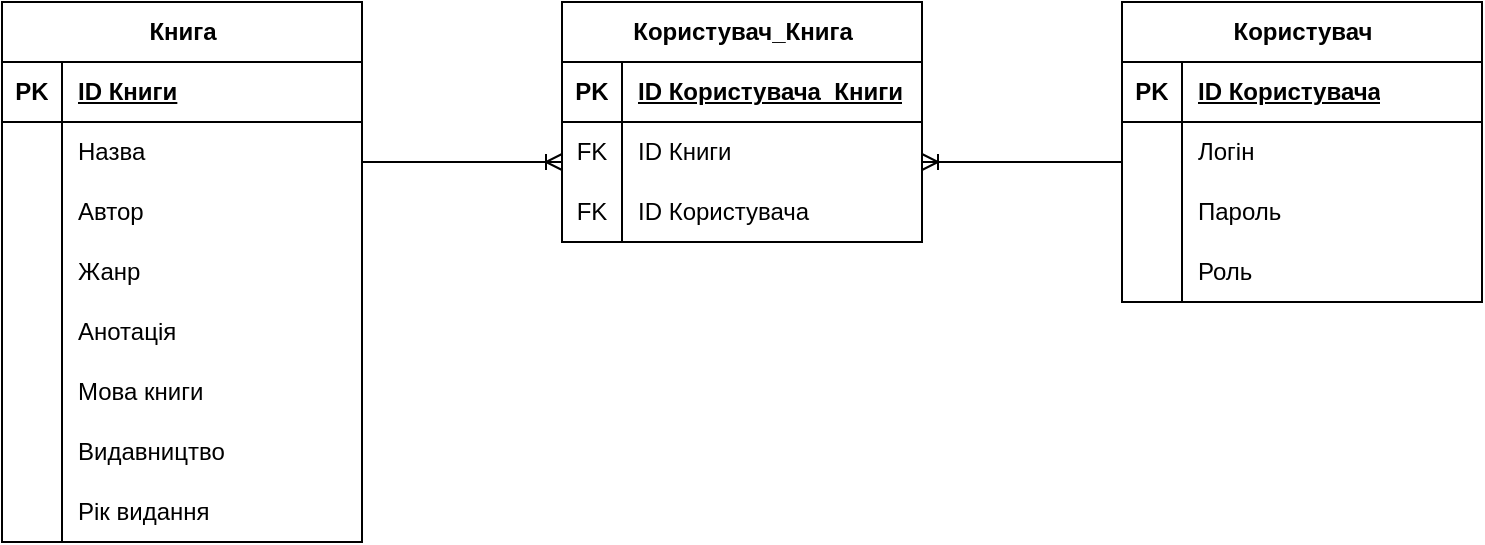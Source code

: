 <mxfile version="21.3.7" type="device">
  <diagram name="Страница 1" id="53UjpiT-v2YPeOCKvPAE">
    <mxGraphModel dx="989" dy="523" grid="1" gridSize="10" guides="1" tooltips="1" connect="1" arrows="1" fold="1" page="1" pageScale="1" pageWidth="827" pageHeight="1169" math="0" shadow="0">
      <root>
        <mxCell id="0" />
        <mxCell id="1" parent="0" />
        <mxCell id="Thn3NEF6VdxnTODKKR-g-1" value="Книга" style="shape=table;startSize=30;container=1;collapsible=1;childLayout=tableLayout;fixedRows=1;rowLines=0;fontStyle=1;align=center;resizeLast=1;html=1;" vertex="1" parent="1">
          <mxGeometry x="200" y="80" width="180" height="270" as="geometry" />
        </mxCell>
        <mxCell id="Thn3NEF6VdxnTODKKR-g-2" value="" style="shape=tableRow;horizontal=0;startSize=0;swimlaneHead=0;swimlaneBody=0;fillColor=none;collapsible=0;dropTarget=0;points=[[0,0.5],[1,0.5]];portConstraint=eastwest;top=0;left=0;right=0;bottom=1;" vertex="1" parent="Thn3NEF6VdxnTODKKR-g-1">
          <mxGeometry y="30" width="180" height="30" as="geometry" />
        </mxCell>
        <mxCell id="Thn3NEF6VdxnTODKKR-g-3" value="PK" style="shape=partialRectangle;connectable=0;fillColor=none;top=0;left=0;bottom=0;right=0;fontStyle=1;overflow=hidden;whiteSpace=wrap;html=1;" vertex="1" parent="Thn3NEF6VdxnTODKKR-g-2">
          <mxGeometry width="30" height="30" as="geometry">
            <mxRectangle width="30" height="30" as="alternateBounds" />
          </mxGeometry>
        </mxCell>
        <mxCell id="Thn3NEF6VdxnTODKKR-g-4" value="ID Книги" style="shape=partialRectangle;connectable=0;fillColor=none;top=0;left=0;bottom=0;right=0;align=left;spacingLeft=6;fontStyle=5;overflow=hidden;whiteSpace=wrap;html=1;" vertex="1" parent="Thn3NEF6VdxnTODKKR-g-2">
          <mxGeometry x="30" width="150" height="30" as="geometry">
            <mxRectangle width="150" height="30" as="alternateBounds" />
          </mxGeometry>
        </mxCell>
        <mxCell id="Thn3NEF6VdxnTODKKR-g-5" value="" style="shape=tableRow;horizontal=0;startSize=0;swimlaneHead=0;swimlaneBody=0;fillColor=none;collapsible=0;dropTarget=0;points=[[0,0.5],[1,0.5]];portConstraint=eastwest;top=0;left=0;right=0;bottom=0;" vertex="1" parent="Thn3NEF6VdxnTODKKR-g-1">
          <mxGeometry y="60" width="180" height="30" as="geometry" />
        </mxCell>
        <mxCell id="Thn3NEF6VdxnTODKKR-g-6" value="" style="shape=partialRectangle;connectable=0;fillColor=none;top=0;left=0;bottom=0;right=0;editable=1;overflow=hidden;whiteSpace=wrap;html=1;" vertex="1" parent="Thn3NEF6VdxnTODKKR-g-5">
          <mxGeometry width="30" height="30" as="geometry">
            <mxRectangle width="30" height="30" as="alternateBounds" />
          </mxGeometry>
        </mxCell>
        <mxCell id="Thn3NEF6VdxnTODKKR-g-7" value="Назва" style="shape=partialRectangle;connectable=0;fillColor=none;top=0;left=0;bottom=0;right=0;align=left;spacingLeft=6;overflow=hidden;whiteSpace=wrap;html=1;" vertex="1" parent="Thn3NEF6VdxnTODKKR-g-5">
          <mxGeometry x="30" width="150" height="30" as="geometry">
            <mxRectangle width="150" height="30" as="alternateBounds" />
          </mxGeometry>
        </mxCell>
        <mxCell id="Thn3NEF6VdxnTODKKR-g-52" value="" style="shape=tableRow;horizontal=0;startSize=0;swimlaneHead=0;swimlaneBody=0;fillColor=none;collapsible=0;dropTarget=0;points=[[0,0.5],[1,0.5]];portConstraint=eastwest;top=0;left=0;right=0;bottom=0;" vertex="1" parent="Thn3NEF6VdxnTODKKR-g-1">
          <mxGeometry y="90" width="180" height="30" as="geometry" />
        </mxCell>
        <mxCell id="Thn3NEF6VdxnTODKKR-g-53" value="" style="shape=partialRectangle;connectable=0;fillColor=none;top=0;left=0;bottom=0;right=0;editable=1;overflow=hidden;whiteSpace=wrap;html=1;" vertex="1" parent="Thn3NEF6VdxnTODKKR-g-52">
          <mxGeometry width="30" height="30" as="geometry">
            <mxRectangle width="30" height="30" as="alternateBounds" />
          </mxGeometry>
        </mxCell>
        <mxCell id="Thn3NEF6VdxnTODKKR-g-54" value="Автор" style="shape=partialRectangle;connectable=0;fillColor=none;top=0;left=0;bottom=0;right=0;align=left;spacingLeft=6;overflow=hidden;whiteSpace=wrap;html=1;" vertex="1" parent="Thn3NEF6VdxnTODKKR-g-52">
          <mxGeometry x="30" width="150" height="30" as="geometry">
            <mxRectangle width="150" height="30" as="alternateBounds" />
          </mxGeometry>
        </mxCell>
        <mxCell id="Thn3NEF6VdxnTODKKR-g-11" value="" style="shape=tableRow;horizontal=0;startSize=0;swimlaneHead=0;swimlaneBody=0;fillColor=none;collapsible=0;dropTarget=0;points=[[0,0.5],[1,0.5]];portConstraint=eastwest;top=0;left=0;right=0;bottom=0;" vertex="1" parent="Thn3NEF6VdxnTODKKR-g-1">
          <mxGeometry y="120" width="180" height="30" as="geometry" />
        </mxCell>
        <mxCell id="Thn3NEF6VdxnTODKKR-g-12" value="" style="shape=partialRectangle;connectable=0;fillColor=none;top=0;left=0;bottom=0;right=0;editable=1;overflow=hidden;whiteSpace=wrap;html=1;" vertex="1" parent="Thn3NEF6VdxnTODKKR-g-11">
          <mxGeometry width="30" height="30" as="geometry">
            <mxRectangle width="30" height="30" as="alternateBounds" />
          </mxGeometry>
        </mxCell>
        <mxCell id="Thn3NEF6VdxnTODKKR-g-13" value="Жанр" style="shape=partialRectangle;connectable=0;fillColor=none;top=0;left=0;bottom=0;right=0;align=left;spacingLeft=6;overflow=hidden;whiteSpace=wrap;html=1;" vertex="1" parent="Thn3NEF6VdxnTODKKR-g-11">
          <mxGeometry x="30" width="150" height="30" as="geometry">
            <mxRectangle width="150" height="30" as="alternateBounds" />
          </mxGeometry>
        </mxCell>
        <mxCell id="Thn3NEF6VdxnTODKKR-g-8" value="" style="shape=tableRow;horizontal=0;startSize=0;swimlaneHead=0;swimlaneBody=0;fillColor=none;collapsible=0;dropTarget=0;points=[[0,0.5],[1,0.5]];portConstraint=eastwest;top=0;left=0;right=0;bottom=0;" vertex="1" parent="Thn3NEF6VdxnTODKKR-g-1">
          <mxGeometry y="150" width="180" height="30" as="geometry" />
        </mxCell>
        <mxCell id="Thn3NEF6VdxnTODKKR-g-9" value="" style="shape=partialRectangle;connectable=0;fillColor=none;top=0;left=0;bottom=0;right=0;editable=1;overflow=hidden;whiteSpace=wrap;html=1;" vertex="1" parent="Thn3NEF6VdxnTODKKR-g-8">
          <mxGeometry width="30" height="30" as="geometry">
            <mxRectangle width="30" height="30" as="alternateBounds" />
          </mxGeometry>
        </mxCell>
        <mxCell id="Thn3NEF6VdxnTODKKR-g-10" value="Анотація" style="shape=partialRectangle;connectable=0;fillColor=none;top=0;left=0;bottom=0;right=0;align=left;spacingLeft=6;overflow=hidden;whiteSpace=wrap;html=1;" vertex="1" parent="Thn3NEF6VdxnTODKKR-g-8">
          <mxGeometry x="30" width="150" height="30" as="geometry">
            <mxRectangle width="150" height="30" as="alternateBounds" />
          </mxGeometry>
        </mxCell>
        <mxCell id="Thn3NEF6VdxnTODKKR-g-64" value="" style="shape=tableRow;horizontal=0;startSize=0;swimlaneHead=0;swimlaneBody=0;fillColor=none;collapsible=0;dropTarget=0;points=[[0,0.5],[1,0.5]];portConstraint=eastwest;top=0;left=0;right=0;bottom=0;" vertex="1" parent="Thn3NEF6VdxnTODKKR-g-1">
          <mxGeometry y="180" width="180" height="30" as="geometry" />
        </mxCell>
        <mxCell id="Thn3NEF6VdxnTODKKR-g-65" value="" style="shape=partialRectangle;connectable=0;fillColor=none;top=0;left=0;bottom=0;right=0;editable=1;overflow=hidden;whiteSpace=wrap;html=1;" vertex="1" parent="Thn3NEF6VdxnTODKKR-g-64">
          <mxGeometry width="30" height="30" as="geometry">
            <mxRectangle width="30" height="30" as="alternateBounds" />
          </mxGeometry>
        </mxCell>
        <mxCell id="Thn3NEF6VdxnTODKKR-g-66" value="Мова книги" style="shape=partialRectangle;connectable=0;fillColor=none;top=0;left=0;bottom=0;right=0;align=left;spacingLeft=6;overflow=hidden;whiteSpace=wrap;html=1;" vertex="1" parent="Thn3NEF6VdxnTODKKR-g-64">
          <mxGeometry x="30" width="150" height="30" as="geometry">
            <mxRectangle width="150" height="30" as="alternateBounds" />
          </mxGeometry>
        </mxCell>
        <mxCell id="Thn3NEF6VdxnTODKKR-g-67" value="" style="shape=tableRow;horizontal=0;startSize=0;swimlaneHead=0;swimlaneBody=0;fillColor=none;collapsible=0;dropTarget=0;points=[[0,0.5],[1,0.5]];portConstraint=eastwest;top=0;left=0;right=0;bottom=0;" vertex="1" parent="Thn3NEF6VdxnTODKKR-g-1">
          <mxGeometry y="210" width="180" height="30" as="geometry" />
        </mxCell>
        <mxCell id="Thn3NEF6VdxnTODKKR-g-68" value="" style="shape=partialRectangle;connectable=0;fillColor=none;top=0;left=0;bottom=0;right=0;editable=1;overflow=hidden;whiteSpace=wrap;html=1;" vertex="1" parent="Thn3NEF6VdxnTODKKR-g-67">
          <mxGeometry width="30" height="30" as="geometry">
            <mxRectangle width="30" height="30" as="alternateBounds" />
          </mxGeometry>
        </mxCell>
        <mxCell id="Thn3NEF6VdxnTODKKR-g-69" value="Видавництво" style="shape=partialRectangle;connectable=0;fillColor=none;top=0;left=0;bottom=0;right=0;align=left;spacingLeft=6;overflow=hidden;whiteSpace=wrap;html=1;" vertex="1" parent="Thn3NEF6VdxnTODKKR-g-67">
          <mxGeometry x="30" width="150" height="30" as="geometry">
            <mxRectangle width="150" height="30" as="alternateBounds" />
          </mxGeometry>
        </mxCell>
        <mxCell id="Thn3NEF6VdxnTODKKR-g-61" value="" style="shape=tableRow;horizontal=0;startSize=0;swimlaneHead=0;swimlaneBody=0;fillColor=none;collapsible=0;dropTarget=0;points=[[0,0.5],[1,0.5]];portConstraint=eastwest;top=0;left=0;right=0;bottom=0;" vertex="1" parent="Thn3NEF6VdxnTODKKR-g-1">
          <mxGeometry y="240" width="180" height="30" as="geometry" />
        </mxCell>
        <mxCell id="Thn3NEF6VdxnTODKKR-g-62" value="" style="shape=partialRectangle;connectable=0;fillColor=none;top=0;left=0;bottom=0;right=0;editable=1;overflow=hidden;whiteSpace=wrap;html=1;" vertex="1" parent="Thn3NEF6VdxnTODKKR-g-61">
          <mxGeometry width="30" height="30" as="geometry">
            <mxRectangle width="30" height="30" as="alternateBounds" />
          </mxGeometry>
        </mxCell>
        <mxCell id="Thn3NEF6VdxnTODKKR-g-63" value="Рік видання" style="shape=partialRectangle;connectable=0;fillColor=none;top=0;left=0;bottom=0;right=0;align=left;spacingLeft=6;overflow=hidden;whiteSpace=wrap;html=1;" vertex="1" parent="Thn3NEF6VdxnTODKKR-g-61">
          <mxGeometry x="30" width="150" height="30" as="geometry">
            <mxRectangle width="150" height="30" as="alternateBounds" />
          </mxGeometry>
        </mxCell>
        <mxCell id="Thn3NEF6VdxnTODKKR-g-27" value="Користувач" style="shape=table;startSize=30;container=1;collapsible=1;childLayout=tableLayout;fixedRows=1;rowLines=0;fontStyle=1;align=center;resizeLast=1;html=1;" vertex="1" parent="1">
          <mxGeometry x="760" y="80" width="180" height="150" as="geometry" />
        </mxCell>
        <mxCell id="Thn3NEF6VdxnTODKKR-g-28" value="" style="shape=tableRow;horizontal=0;startSize=0;swimlaneHead=0;swimlaneBody=0;fillColor=none;collapsible=0;dropTarget=0;points=[[0,0.5],[1,0.5]];portConstraint=eastwest;top=0;left=0;right=0;bottom=1;" vertex="1" parent="Thn3NEF6VdxnTODKKR-g-27">
          <mxGeometry y="30" width="180" height="30" as="geometry" />
        </mxCell>
        <mxCell id="Thn3NEF6VdxnTODKKR-g-29" value="PK" style="shape=partialRectangle;connectable=0;fillColor=none;top=0;left=0;bottom=0;right=0;fontStyle=1;overflow=hidden;whiteSpace=wrap;html=1;" vertex="1" parent="Thn3NEF6VdxnTODKKR-g-28">
          <mxGeometry width="30" height="30" as="geometry">
            <mxRectangle width="30" height="30" as="alternateBounds" />
          </mxGeometry>
        </mxCell>
        <mxCell id="Thn3NEF6VdxnTODKKR-g-30" value="ID&amp;nbsp;Користувача" style="shape=partialRectangle;connectable=0;fillColor=none;top=0;left=0;bottom=0;right=0;align=left;spacingLeft=6;fontStyle=5;overflow=hidden;whiteSpace=wrap;html=1;" vertex="1" parent="Thn3NEF6VdxnTODKKR-g-28">
          <mxGeometry x="30" width="150" height="30" as="geometry">
            <mxRectangle width="150" height="30" as="alternateBounds" />
          </mxGeometry>
        </mxCell>
        <mxCell id="Thn3NEF6VdxnTODKKR-g-31" value="" style="shape=tableRow;horizontal=0;startSize=0;swimlaneHead=0;swimlaneBody=0;fillColor=none;collapsible=0;dropTarget=0;points=[[0,0.5],[1,0.5]];portConstraint=eastwest;top=0;left=0;right=0;bottom=0;" vertex="1" parent="Thn3NEF6VdxnTODKKR-g-27">
          <mxGeometry y="60" width="180" height="30" as="geometry" />
        </mxCell>
        <mxCell id="Thn3NEF6VdxnTODKKR-g-32" value="" style="shape=partialRectangle;connectable=0;fillColor=none;top=0;left=0;bottom=0;right=0;editable=1;overflow=hidden;whiteSpace=wrap;html=1;" vertex="1" parent="Thn3NEF6VdxnTODKKR-g-31">
          <mxGeometry width="30" height="30" as="geometry">
            <mxRectangle width="30" height="30" as="alternateBounds" />
          </mxGeometry>
        </mxCell>
        <mxCell id="Thn3NEF6VdxnTODKKR-g-33" value="Логін" style="shape=partialRectangle;connectable=0;fillColor=none;top=0;left=0;bottom=0;right=0;align=left;spacingLeft=6;overflow=hidden;whiteSpace=wrap;html=1;" vertex="1" parent="Thn3NEF6VdxnTODKKR-g-31">
          <mxGeometry x="30" width="150" height="30" as="geometry">
            <mxRectangle width="150" height="30" as="alternateBounds" />
          </mxGeometry>
        </mxCell>
        <mxCell id="Thn3NEF6VdxnTODKKR-g-34" value="" style="shape=tableRow;horizontal=0;startSize=0;swimlaneHead=0;swimlaneBody=0;fillColor=none;collapsible=0;dropTarget=0;points=[[0,0.5],[1,0.5]];portConstraint=eastwest;top=0;left=0;right=0;bottom=0;" vertex="1" parent="Thn3NEF6VdxnTODKKR-g-27">
          <mxGeometry y="90" width="180" height="30" as="geometry" />
        </mxCell>
        <mxCell id="Thn3NEF6VdxnTODKKR-g-35" value="" style="shape=partialRectangle;connectable=0;fillColor=none;top=0;left=0;bottom=0;right=0;editable=1;overflow=hidden;whiteSpace=wrap;html=1;" vertex="1" parent="Thn3NEF6VdxnTODKKR-g-34">
          <mxGeometry width="30" height="30" as="geometry">
            <mxRectangle width="30" height="30" as="alternateBounds" />
          </mxGeometry>
        </mxCell>
        <mxCell id="Thn3NEF6VdxnTODKKR-g-36" value="Пароль" style="shape=partialRectangle;connectable=0;fillColor=none;top=0;left=0;bottom=0;right=0;align=left;spacingLeft=6;overflow=hidden;whiteSpace=wrap;html=1;" vertex="1" parent="Thn3NEF6VdxnTODKKR-g-34">
          <mxGeometry x="30" width="150" height="30" as="geometry">
            <mxRectangle width="150" height="30" as="alternateBounds" />
          </mxGeometry>
        </mxCell>
        <mxCell id="Thn3NEF6VdxnTODKKR-g-37" value="" style="shape=tableRow;horizontal=0;startSize=0;swimlaneHead=0;swimlaneBody=0;fillColor=none;collapsible=0;dropTarget=0;points=[[0,0.5],[1,0.5]];portConstraint=eastwest;top=0;left=0;right=0;bottom=0;" vertex="1" parent="Thn3NEF6VdxnTODKKR-g-27">
          <mxGeometry y="120" width="180" height="30" as="geometry" />
        </mxCell>
        <mxCell id="Thn3NEF6VdxnTODKKR-g-38" value="" style="shape=partialRectangle;connectable=0;fillColor=none;top=0;left=0;bottom=0;right=0;editable=1;overflow=hidden;whiteSpace=wrap;html=1;" vertex="1" parent="Thn3NEF6VdxnTODKKR-g-37">
          <mxGeometry width="30" height="30" as="geometry">
            <mxRectangle width="30" height="30" as="alternateBounds" />
          </mxGeometry>
        </mxCell>
        <mxCell id="Thn3NEF6VdxnTODKKR-g-39" value="Роль" style="shape=partialRectangle;connectable=0;fillColor=none;top=0;left=0;bottom=0;right=0;align=left;spacingLeft=6;overflow=hidden;whiteSpace=wrap;html=1;" vertex="1" parent="Thn3NEF6VdxnTODKKR-g-37">
          <mxGeometry x="30" width="150" height="30" as="geometry">
            <mxRectangle width="150" height="30" as="alternateBounds" />
          </mxGeometry>
        </mxCell>
        <mxCell id="Thn3NEF6VdxnTODKKR-g-42" value="Користувач_Книга" style="shape=table;startSize=30;container=1;collapsible=1;childLayout=tableLayout;fixedRows=1;rowLines=0;fontStyle=1;align=center;resizeLast=1;html=1;" vertex="1" parent="1">
          <mxGeometry x="480" y="80" width="180" height="120" as="geometry" />
        </mxCell>
        <mxCell id="Thn3NEF6VdxnTODKKR-g-43" value="" style="shape=tableRow;horizontal=0;startSize=0;swimlaneHead=0;swimlaneBody=0;fillColor=none;collapsible=0;dropTarget=0;points=[[0,0.5],[1,0.5]];portConstraint=eastwest;top=0;left=0;right=0;bottom=1;" vertex="1" parent="Thn3NEF6VdxnTODKKR-g-42">
          <mxGeometry y="30" width="180" height="30" as="geometry" />
        </mxCell>
        <mxCell id="Thn3NEF6VdxnTODKKR-g-44" value="PK" style="shape=partialRectangle;connectable=0;fillColor=none;top=0;left=0;bottom=0;right=0;fontStyle=1;overflow=hidden;whiteSpace=wrap;html=1;" vertex="1" parent="Thn3NEF6VdxnTODKKR-g-43">
          <mxGeometry width="30" height="30" as="geometry">
            <mxRectangle width="30" height="30" as="alternateBounds" />
          </mxGeometry>
        </mxCell>
        <mxCell id="Thn3NEF6VdxnTODKKR-g-45" value="ID&amp;nbsp;Користувача_Книги" style="shape=partialRectangle;connectable=0;fillColor=none;top=0;left=0;bottom=0;right=0;align=left;spacingLeft=6;fontStyle=5;overflow=hidden;whiteSpace=wrap;html=1;" vertex="1" parent="Thn3NEF6VdxnTODKKR-g-43">
          <mxGeometry x="30" width="150" height="30" as="geometry">
            <mxRectangle width="150" height="30" as="alternateBounds" />
          </mxGeometry>
        </mxCell>
        <mxCell id="Thn3NEF6VdxnTODKKR-g-46" value="" style="shape=tableRow;horizontal=0;startSize=0;swimlaneHead=0;swimlaneBody=0;fillColor=none;collapsible=0;dropTarget=0;points=[[0,0.5],[1,0.5]];portConstraint=eastwest;top=0;left=0;right=0;bottom=0;" vertex="1" parent="Thn3NEF6VdxnTODKKR-g-42">
          <mxGeometry y="60" width="180" height="30" as="geometry" />
        </mxCell>
        <mxCell id="Thn3NEF6VdxnTODKKR-g-47" value="FK" style="shape=partialRectangle;connectable=0;fillColor=none;top=0;left=0;bottom=0;right=0;editable=1;overflow=hidden;whiteSpace=wrap;html=1;" vertex="1" parent="Thn3NEF6VdxnTODKKR-g-46">
          <mxGeometry width="30" height="30" as="geometry">
            <mxRectangle width="30" height="30" as="alternateBounds" />
          </mxGeometry>
        </mxCell>
        <mxCell id="Thn3NEF6VdxnTODKKR-g-48" value="ID Книги" style="shape=partialRectangle;connectable=0;fillColor=none;top=0;left=0;bottom=0;right=0;align=left;spacingLeft=6;overflow=hidden;whiteSpace=wrap;html=1;" vertex="1" parent="Thn3NEF6VdxnTODKKR-g-46">
          <mxGeometry x="30" width="150" height="30" as="geometry">
            <mxRectangle width="150" height="30" as="alternateBounds" />
          </mxGeometry>
        </mxCell>
        <mxCell id="Thn3NEF6VdxnTODKKR-g-49" value="" style="shape=tableRow;horizontal=0;startSize=0;swimlaneHead=0;swimlaneBody=0;fillColor=none;collapsible=0;dropTarget=0;points=[[0,0.5],[1,0.5]];portConstraint=eastwest;top=0;left=0;right=0;bottom=0;" vertex="1" parent="Thn3NEF6VdxnTODKKR-g-42">
          <mxGeometry y="90" width="180" height="30" as="geometry" />
        </mxCell>
        <mxCell id="Thn3NEF6VdxnTODKKR-g-50" value="FK" style="shape=partialRectangle;connectable=0;fillColor=none;top=0;left=0;bottom=0;right=0;editable=1;overflow=hidden;whiteSpace=wrap;html=1;" vertex="1" parent="Thn3NEF6VdxnTODKKR-g-49">
          <mxGeometry width="30" height="30" as="geometry">
            <mxRectangle width="30" height="30" as="alternateBounds" />
          </mxGeometry>
        </mxCell>
        <mxCell id="Thn3NEF6VdxnTODKKR-g-51" value="ID&amp;nbsp;Користувача" style="shape=partialRectangle;connectable=0;fillColor=none;top=0;left=0;bottom=0;right=0;align=left;spacingLeft=6;overflow=hidden;whiteSpace=wrap;html=1;" vertex="1" parent="Thn3NEF6VdxnTODKKR-g-49">
          <mxGeometry x="30" width="150" height="30" as="geometry">
            <mxRectangle width="150" height="30" as="alternateBounds" />
          </mxGeometry>
        </mxCell>
        <mxCell id="Thn3NEF6VdxnTODKKR-g-55" value="" style="edgeStyle=elbowEdgeStyle;fontSize=12;html=1;endArrow=ERoneToMany;rounded=0;elbow=vertical;" edge="1" parent="1" source="Thn3NEF6VdxnTODKKR-g-27" target="Thn3NEF6VdxnTODKKR-g-42">
          <mxGeometry width="100" height="100" relative="1" as="geometry">
            <mxPoint x="390" y="450" as="sourcePoint" />
            <mxPoint x="490" y="350" as="targetPoint" />
            <Array as="points">
              <mxPoint x="710" y="160" />
            </Array>
          </mxGeometry>
        </mxCell>
        <mxCell id="Thn3NEF6VdxnTODKKR-g-56" value="" style="edgeStyle=elbowEdgeStyle;fontSize=12;html=1;endArrow=ERoneToMany;rounded=0;elbow=vertical;" edge="1" parent="1" source="Thn3NEF6VdxnTODKKR-g-1" target="Thn3NEF6VdxnTODKKR-g-42">
          <mxGeometry width="100" height="100" relative="1" as="geometry">
            <mxPoint x="330" y="430" as="sourcePoint" />
            <mxPoint x="430" y="330" as="targetPoint" />
            <Array as="points">
              <mxPoint x="430" y="160" />
            </Array>
          </mxGeometry>
        </mxCell>
      </root>
    </mxGraphModel>
  </diagram>
</mxfile>
